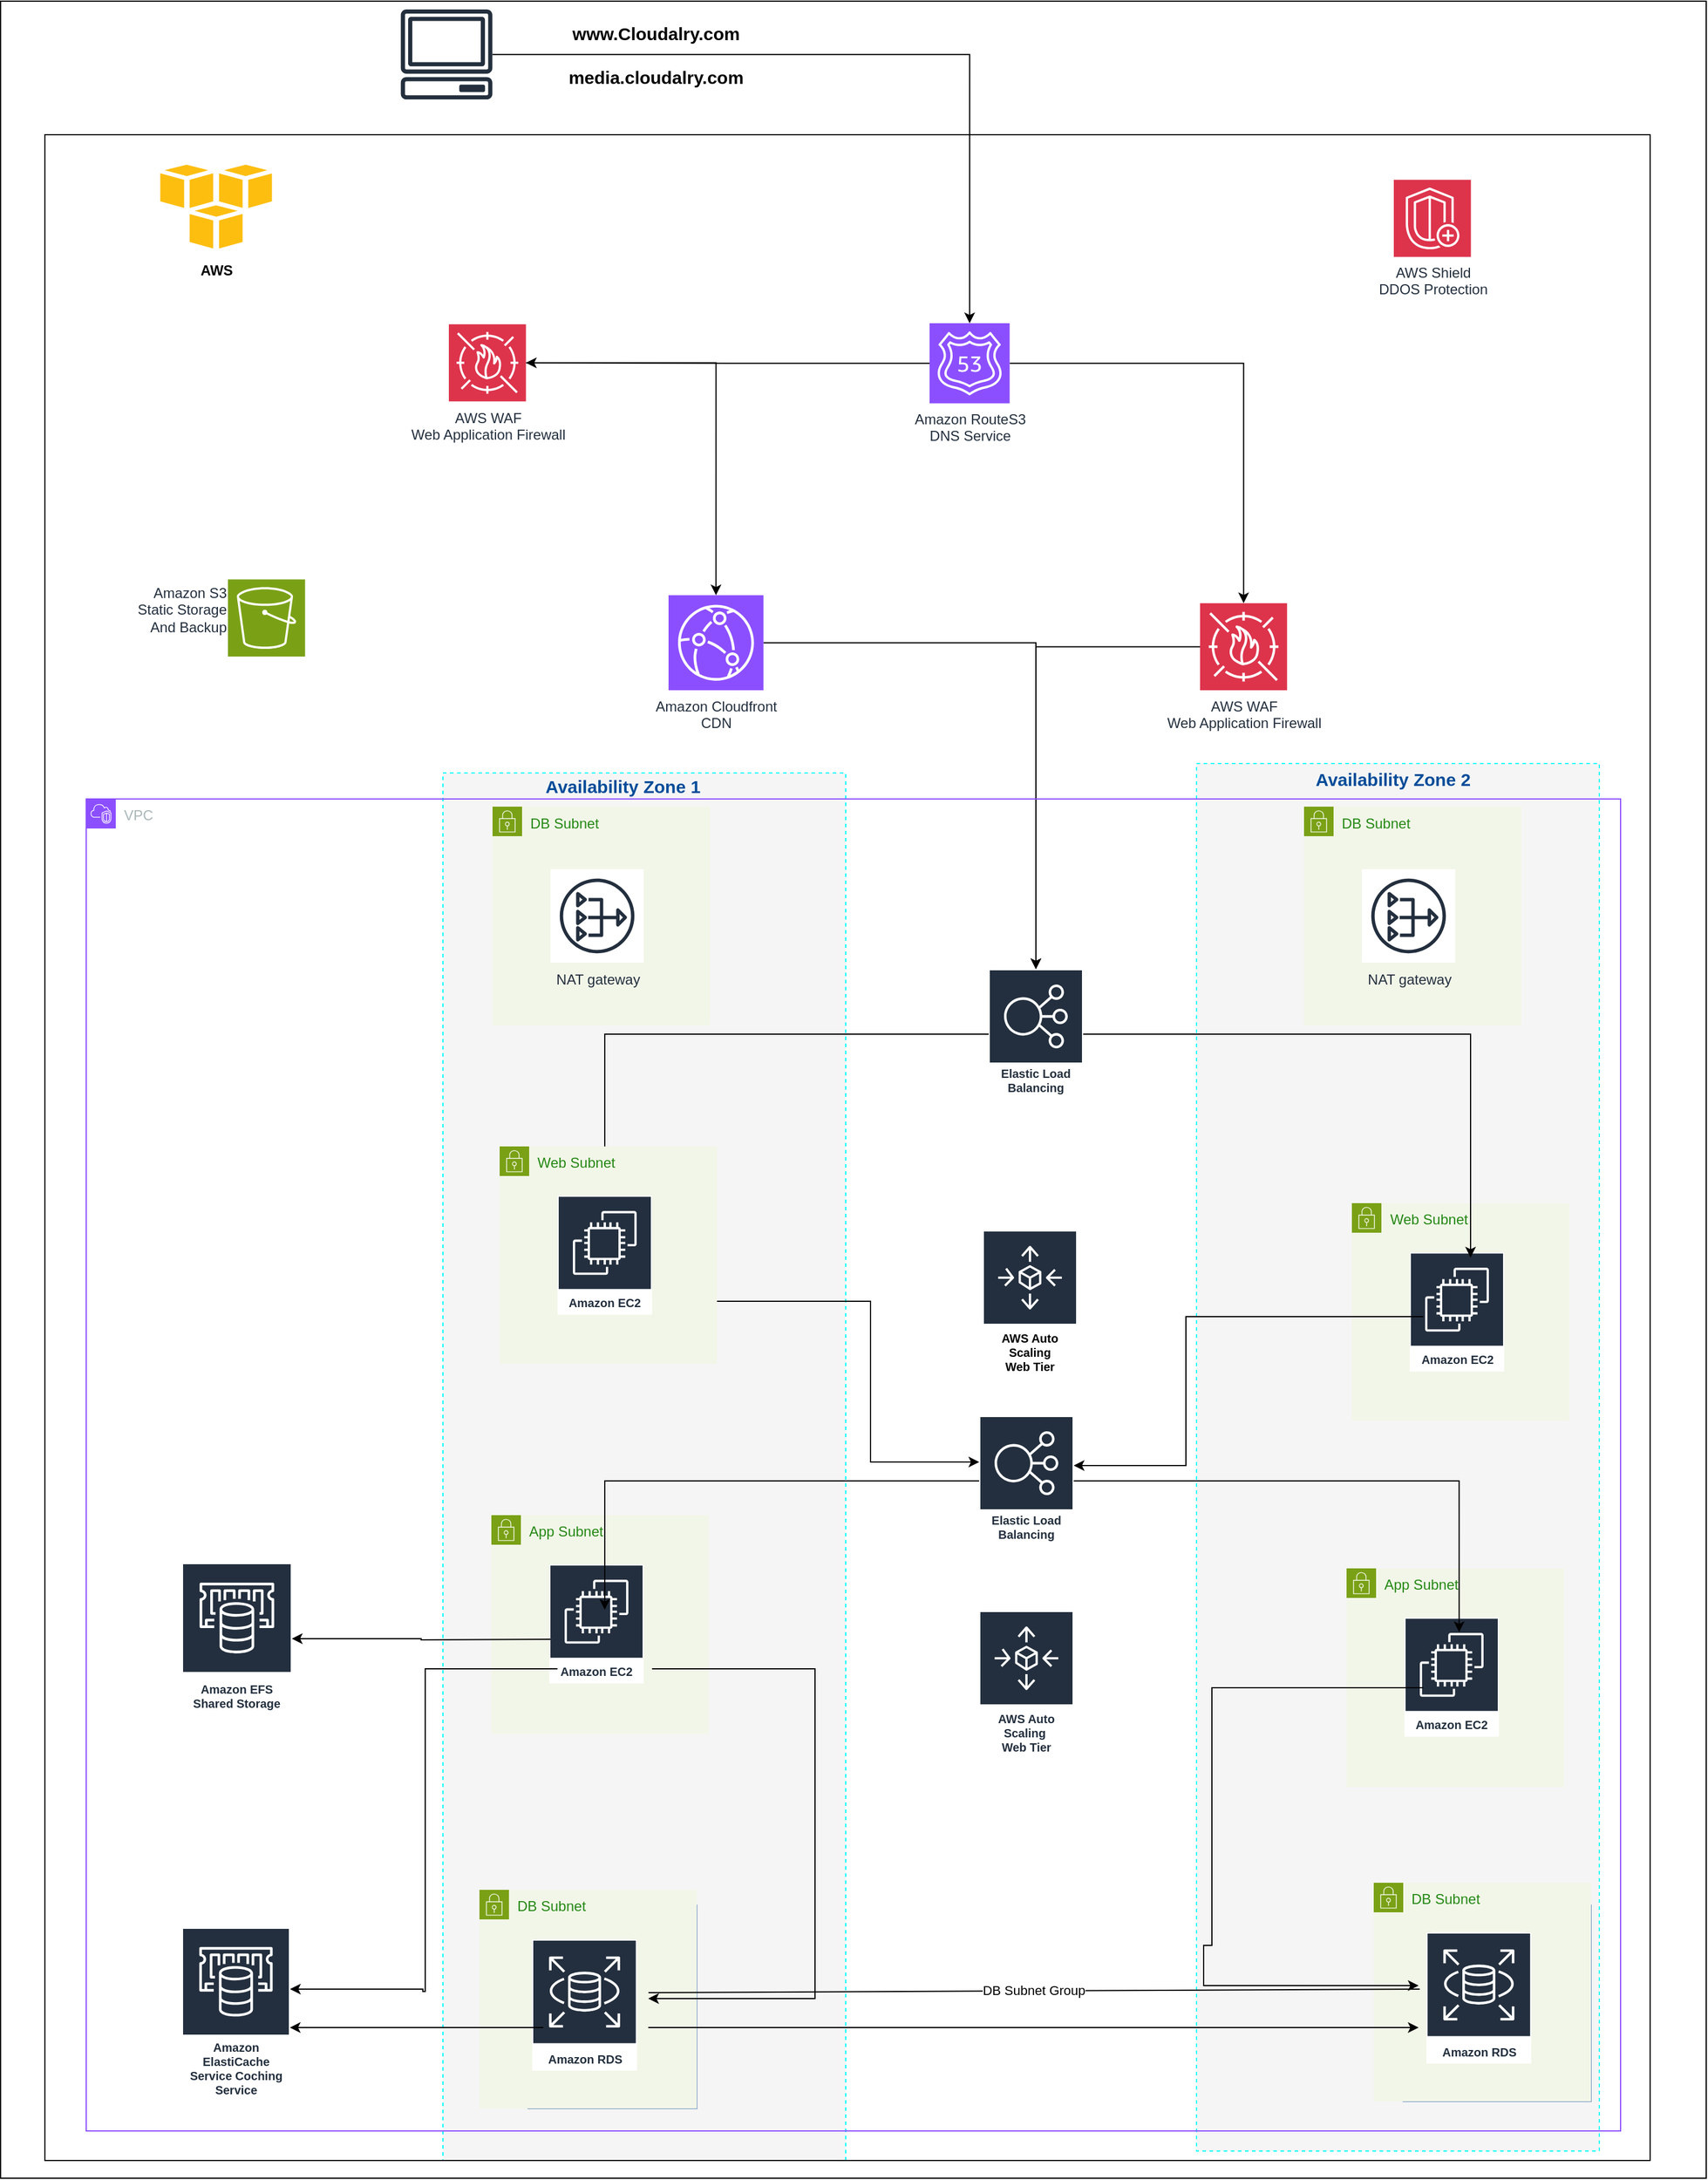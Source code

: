 <mxfile version="24.7.14">
  <diagram name="Trang-1" id="BCW86AvQRxxNYKVffXOL">
    <mxGraphModel dx="4129" dy="3267" grid="0" gridSize="10" guides="0" tooltips="1" connect="1" arrows="1" fold="1" page="1" pageScale="1" pageWidth="827" pageHeight="1169" math="0" shadow="0">
      <root>
        <mxCell id="0" />
        <mxCell id="1" parent="0" />
        <mxCell id="HA4qfqaHJR27PfEg_uMK-111" value="" style="rounded=0;whiteSpace=wrap;html=1;fillColor=#f5f5f5;fontColor=#333333;strokeColor=#00FFFF;dashed=1;" vertex="1" parent="1">
          <mxGeometry x="-83" width="341" height="1174" as="geometry" />
        </mxCell>
        <mxCell id="HA4qfqaHJR27PfEg_uMK-110" value="" style="rounded=0;whiteSpace=wrap;html=1;fillColor=#f5f5f5;fontColor=#333333;strokeColor=#00FFFF;dashed=1;" vertex="1" parent="1">
          <mxGeometry x="555" y="-8" width="341" height="1174" as="geometry" />
        </mxCell>
        <mxCell id="HA4qfqaHJR27PfEg_uMK-103" style="edgeStyle=orthogonalEdgeStyle;rounded=0;orthogonalLoop=1;jettySize=auto;html=1;" edge="1" parent="1" source="HA4qfqaHJR27PfEg_uMK-73" target="HA4qfqaHJR27PfEg_uMK-24">
          <mxGeometry relative="1" as="geometry">
            <mxPoint x="399.983" y="-369" as="targetPoint" />
          </mxGeometry>
        </mxCell>
        <mxCell id="HA4qfqaHJR27PfEg_uMK-104" style="edgeStyle=orthogonalEdgeStyle;rounded=0;orthogonalLoop=1;jettySize=auto;html=1;" edge="1" parent="1" source="HA4qfqaHJR27PfEg_uMK-74" target="HA4qfqaHJR27PfEg_uMK-24">
          <mxGeometry relative="1" as="geometry">
            <mxPoint x="399.983" y="-373" as="targetPoint" />
          </mxGeometry>
        </mxCell>
        <mxCell id="HA4qfqaHJR27PfEg_uMK-205" value="" style="rounded=0;whiteSpace=wrap;html=1;fillColor=none;" vertex="1" parent="1">
          <mxGeometry x="-420" y="-540" width="1359" height="1714" as="geometry" />
        </mxCell>
        <mxCell id="HA4qfqaHJR27PfEg_uMK-210" value="" style="rounded=0;whiteSpace=wrap;html=1;fillColor=none;" vertex="1" parent="1">
          <mxGeometry x="-457.5" y="-653" width="1444" height="1842" as="geometry" />
        </mxCell>
        <mxCell id="HA4qfqaHJR27PfEg_uMK-214" value="" style="group" vertex="1" connectable="0" parent="1">
          <mxGeometry x="-385" y="-21" width="1299" height="1170" as="geometry" />
        </mxCell>
        <mxCell id="HA4qfqaHJR27PfEg_uMK-47" value="" style="group;fillColor=#dae8fc;strokeColor=none;" vertex="1" connectable="0" parent="HA4qfqaHJR27PfEg_uMK-214">
          <mxGeometry x="1113" y="694" width="138" height="185" as="geometry" />
        </mxCell>
        <mxCell id="HA4qfqaHJR27PfEg_uMK-48" value="Amazon EC2" style="sketch=0;outlineConnect=0;fontColor=#232F3E;gradientColor=none;strokeColor=#ffffff;fillColor=#232F3E;dashed=0;verticalLabelPosition=middle;verticalAlign=bottom;align=center;html=1;whiteSpace=wrap;fontSize=10;fontStyle=1;spacing=3;shape=mxgraph.aws4.productIcon;prIcon=mxgraph.aws4.ec2;" vertex="1" parent="HA4qfqaHJR27PfEg_uMK-47">
          <mxGeometry x="19" y="51" width="80" height="100" as="geometry" />
        </mxCell>
        <mxCell id="HA4qfqaHJR27PfEg_uMK-49" value="&lt;b&gt;App Subnet&lt;/b&gt;" style="sketch=0;pointerEvents=1;shadow=0;dashed=0;html=1;strokeColor=none;labelPosition=right;verticalLabelPosition=middle;verticalAlign=middle;outlineConnect=0;align=left;shape=mxgraph.office.security.lock_protected;fillColor=#2072B8;" vertex="1" parent="HA4qfqaHJR27PfEg_uMK-47">
          <mxGeometry width="19" height="26" as="geometry" />
        </mxCell>
        <mxCell id="HA4qfqaHJR27PfEg_uMK-156" value="&lt;div&gt;&lt;div&gt;App Subnet&lt;/div&gt;&lt;/div&gt;&lt;div&gt;&lt;br&gt;&lt;/div&gt;" style="points=[[0,0],[0.25,0],[0.5,0],[0.75,0],[1,0],[1,0.25],[1,0.5],[1,0.75],[1,1],[0.75,1],[0.5,1],[0.25,1],[0,1],[0,0.75],[0,0.5],[0,0.25]];outlineConnect=0;gradientColor=none;html=1;whiteSpace=wrap;fontSize=12;fontStyle=0;container=1;pointerEvents=0;collapsible=0;recursiveResize=0;shape=mxgraph.aws4.group;grIcon=mxgraph.aws4.group_security_group;grStroke=0;strokeColor=#7AA116;fillColor=#F2F6E8;verticalAlign=top;align=left;spacingLeft=30;fontColor=#248814;dashed=0;" vertex="1" parent="HA4qfqaHJR27PfEg_uMK-47">
          <mxGeometry x="-46" width="184" height="185" as="geometry" />
        </mxCell>
        <mxCell id="HA4qfqaHJR27PfEg_uMK-157" value="" style="group;fillColor=none;strokeColor=none;" vertex="1" connectable="0" parent="HA4qfqaHJR27PfEg_uMK-156">
          <mxGeometry y="-22.0" width="99" height="152" as="geometry" />
        </mxCell>
        <mxCell id="HA4qfqaHJR27PfEg_uMK-158" value="Amazon EC2" style="sketch=0;outlineConnect=0;fontColor=#232F3E;gradientColor=none;strokeColor=#ffffff;fillColor=#232F3E;dashed=0;verticalLabelPosition=middle;verticalAlign=bottom;align=center;html=1;whiteSpace=wrap;fontSize=10;fontStyle=1;spacing=3;shape=mxgraph.aws4.productIcon;prIcon=mxgraph.aws4.ec2;" vertex="1" parent="HA4qfqaHJR27PfEg_uMK-157">
          <mxGeometry x="49" y="63.668" width="80" height="100.662" as="geometry" />
        </mxCell>
        <mxCell id="HA4qfqaHJR27PfEg_uMK-53" value="" style="group;fillColor=#dae8fc;strokeColor=none;" vertex="1" connectable="0" parent="HA4qfqaHJR27PfEg_uMK-214">
          <mxGeometry x="380" y="678" width="147" height="156" as="geometry" />
        </mxCell>
        <mxCell id="HA4qfqaHJR27PfEg_uMK-54" value="Amazon EC2" style="sketch=0;outlineConnect=0;fontColor=#232F3E;gradientColor=none;strokeColor=#ffffff;fillColor=#232F3E;dashed=0;verticalLabelPosition=middle;verticalAlign=bottom;align=center;html=1;whiteSpace=wrap;fontSize=10;fontStyle=1;spacing=3;shape=mxgraph.aws4.productIcon;prIcon=mxgraph.aws4.ec2;" vertex="1" parent="HA4qfqaHJR27PfEg_uMK-53">
          <mxGeometry x="19" y="51" width="80" height="100" as="geometry" />
        </mxCell>
        <mxCell id="HA4qfqaHJR27PfEg_uMK-55" value="&lt;b&gt;App Subnet&lt;/b&gt;" style="sketch=0;pointerEvents=1;shadow=0;dashed=0;html=1;strokeColor=none;labelPosition=right;verticalLabelPosition=middle;verticalAlign=middle;outlineConnect=0;align=left;shape=mxgraph.office.security.lock_protected;fillColor=#2072B8;" vertex="1" parent="HA4qfqaHJR27PfEg_uMK-53">
          <mxGeometry width="19" height="26" as="geometry" />
        </mxCell>
        <mxCell id="HA4qfqaHJR27PfEg_uMK-138" value="&lt;div&gt;&lt;div&gt;App Subnet&lt;/div&gt;&lt;/div&gt;&lt;div&gt;&lt;br&gt;&lt;/div&gt;" style="points=[[0,0],[0.25,0],[0.5,0],[0.75,0],[1,0],[1,0.25],[1,0.5],[1,0.75],[1,1],[0.75,1],[0.5,1],[0.25,1],[0,1],[0,0.75],[0,0.5],[0,0.25]];outlineConnect=0;gradientColor=none;html=1;whiteSpace=wrap;fontSize=12;fontStyle=0;container=1;pointerEvents=0;collapsible=0;recursiveResize=0;shape=mxgraph.aws4.group;grIcon=mxgraph.aws4.group_security_group;grStroke=0;strokeColor=#7AA116;fillColor=#F2F6E8;verticalAlign=top;align=left;spacingLeft=30;fontColor=#248814;dashed=0;" vertex="1" parent="HA4qfqaHJR27PfEg_uMK-53">
          <mxGeometry x="-37" y="-29" width="184" height="185" as="geometry" />
        </mxCell>
        <mxCell id="HA4qfqaHJR27PfEg_uMK-139" value="" style="group;fillColor=none;strokeColor=none;" vertex="1" connectable="0" parent="HA4qfqaHJR27PfEg_uMK-138">
          <mxGeometry y="-22.0" width="99" height="152" as="geometry" />
        </mxCell>
        <mxCell id="HA4qfqaHJR27PfEg_uMK-140" value="Amazon EC2" style="sketch=0;outlineConnect=0;fontColor=#232F3E;gradientColor=none;strokeColor=#ffffff;fillColor=#232F3E;dashed=0;verticalLabelPosition=middle;verticalAlign=bottom;align=center;html=1;whiteSpace=wrap;fontSize=10;fontStyle=1;spacing=3;shape=mxgraph.aws4.productIcon;prIcon=mxgraph.aws4.ec2;" vertex="1" parent="HA4qfqaHJR27PfEg_uMK-139">
          <mxGeometry x="49" y="63.668" width="80" height="100.662" as="geometry" />
        </mxCell>
        <mxCell id="HA4qfqaHJR27PfEg_uMK-41" value="" style="group;fillColor=none;strokeColor=none;" vertex="1" connectable="0" parent="HA4qfqaHJR27PfEg_uMK-214">
          <mxGeometry x="1113" y="380" width="142.5" height="189" as="geometry" />
        </mxCell>
        <mxCell id="HA4qfqaHJR27PfEg_uMK-42" value="Amazon EC2" style="sketch=0;outlineConnect=0;fontColor=#232F3E;gradientColor=none;strokeColor=#ffffff;fillColor=#232F3E;dashed=0;verticalLabelPosition=middle;verticalAlign=bottom;align=center;html=1;whiteSpace=wrap;fontSize=10;fontStyle=1;spacing=3;shape=mxgraph.aws4.productIcon;prIcon=mxgraph.aws4.ec2;" vertex="1" parent="HA4qfqaHJR27PfEg_uMK-41">
          <mxGeometry x="19" y="51" width="80" height="100" as="geometry" />
        </mxCell>
        <mxCell id="HA4qfqaHJR27PfEg_uMK-130" value="&lt;div&gt;Web Subnet&lt;div&gt;&lt;br&gt;&lt;/div&gt;&lt;/div&gt;" style="points=[[0,0],[0.25,0],[0.5,0],[0.75,0],[1,0],[1,0.25],[1,0.5],[1,0.75],[1,1],[0.75,1],[0.5,1],[0.25,1],[0,1],[0,0.75],[0,0.5],[0,0.25]];outlineConnect=0;gradientColor=none;html=1;whiteSpace=wrap;fontSize=12;fontStyle=0;container=1;pointerEvents=0;collapsible=0;recursiveResize=0;shape=mxgraph.aws4.group;grIcon=mxgraph.aws4.group_security_group;grStroke=0;strokeColor=#7AA116;fillColor=#F2F6E8;verticalAlign=top;align=left;spacingLeft=30;fontColor=#248814;dashed=0;" vertex="1" parent="HA4qfqaHJR27PfEg_uMK-41">
          <mxGeometry x="-41.5" y="5" width="184" height="184" as="geometry" />
        </mxCell>
        <mxCell id="HA4qfqaHJR27PfEg_uMK-131" value="" style="group;fillColor=none;strokeColor=none;" vertex="1" connectable="0" parent="HA4qfqaHJR27PfEg_uMK-130">
          <mxGeometry y="-22.0" width="99" height="152" as="geometry" />
        </mxCell>
        <mxCell id="HA4qfqaHJR27PfEg_uMK-132" value="Amazon EC2" style="sketch=0;outlineConnect=0;fontColor=#232F3E;gradientColor=none;strokeColor=#ffffff;fillColor=#232F3E;dashed=0;verticalLabelPosition=middle;verticalAlign=bottom;align=center;html=1;whiteSpace=wrap;fontSize=10;fontStyle=1;spacing=3;shape=mxgraph.aws4.productIcon;prIcon=mxgraph.aws4.ec2;" vertex="1" parent="HA4qfqaHJR27PfEg_uMK-131">
          <mxGeometry x="49" y="63.668" width="80" height="100.662" as="geometry" />
        </mxCell>
        <mxCell id="HA4qfqaHJR27PfEg_uMK-99" style="edgeStyle=orthogonalEdgeStyle;rounded=0;orthogonalLoop=1;jettySize=auto;html=1;" edge="1" parent="HA4qfqaHJR27PfEg_uMK-214" source="HA4qfqaHJR27PfEg_uMK-24" target="HA4qfqaHJR27PfEg_uMK-51">
          <mxGeometry relative="1" as="geometry">
            <mxPoint x="417.227" y="242" as="targetPoint" />
          </mxGeometry>
        </mxCell>
        <mxCell id="HA4qfqaHJR27PfEg_uMK-100" style="edgeStyle=orthogonalEdgeStyle;rounded=0;orthogonalLoop=1;jettySize=auto;html=1;" edge="1" parent="HA4qfqaHJR27PfEg_uMK-214" source="HA4qfqaHJR27PfEg_uMK-24" target="HA4qfqaHJR27PfEg_uMK-42">
          <mxGeometry relative="1" as="geometry">
            <mxPoint x="1095.222" y="242" as="targetPoint" />
          </mxGeometry>
        </mxCell>
        <mxCell id="HA4qfqaHJR27PfEg_uMK-24" value="Elastic Load Balancing" style="sketch=0;outlineConnect=0;fontColor=#232F3E;gradientColor=none;strokeColor=#ffffff;fillColor=#232F3E;dashed=0;verticalLabelPosition=middle;verticalAlign=bottom;align=center;html=1;whiteSpace=wrap;fontSize=10;fontStyle=1;spacing=3;shape=mxgraph.aws4.productIcon;prIcon=mxgraph.aws4.elastic_load_balancing;" vertex="1" parent="HA4qfqaHJR27PfEg_uMK-214">
          <mxGeometry x="764" y="187" width="80" height="110" as="geometry" />
        </mxCell>
        <mxCell id="HA4qfqaHJR27PfEg_uMK-101" style="edgeStyle=orthogonalEdgeStyle;rounded=0;orthogonalLoop=1;jettySize=auto;html=1;" edge="1" parent="HA4qfqaHJR27PfEg_uMK-214" source="HA4qfqaHJR27PfEg_uMK-25" target="HA4qfqaHJR27PfEg_uMK-54">
          <mxGeometry relative="1" as="geometry">
            <mxPoint x="430.298" y="620" as="targetPoint" />
          </mxGeometry>
        </mxCell>
        <mxCell id="HA4qfqaHJR27PfEg_uMK-102" style="edgeStyle=orthogonalEdgeStyle;rounded=0;orthogonalLoop=1;jettySize=auto;html=1;entryX=0.379;entryY=0.03;entryDx=0;entryDy=0;entryPerimeter=0;" edge="1" parent="HA4qfqaHJR27PfEg_uMK-214" source="HA4qfqaHJR27PfEg_uMK-25" target="HA4qfqaHJR27PfEg_uMK-48">
          <mxGeometry relative="1" as="geometry">
            <mxPoint x="1162.325" y="620" as="targetPoint" />
          </mxGeometry>
        </mxCell>
        <mxCell id="HA4qfqaHJR27PfEg_uMK-25" value="Elastic Load Balancing" style="sketch=0;outlineConnect=0;fontColor=#232F3E;gradientColor=none;strokeColor=#ffffff;fillColor=#232F3E;dashed=0;verticalLabelPosition=middle;verticalAlign=bottom;align=center;html=1;whiteSpace=wrap;fontSize=10;fontStyle=1;spacing=3;shape=mxgraph.aws4.productIcon;prIcon=mxgraph.aws4.elastic_load_balancing;" vertex="1" parent="HA4qfqaHJR27PfEg_uMK-214">
          <mxGeometry x="756" y="565" width="80" height="110" as="geometry" />
        </mxCell>
        <mxCell id="HA4qfqaHJR27PfEg_uMK-27" value="AWS Auto Scaling&lt;div&gt;Web Tier&lt;/div&gt;" style="sketch=0;outlineConnect=0;fontColor=default;gradientColor=none;strokeColor=#ffffff;fillColor=#232F3E;dashed=0;verticalLabelPosition=middle;verticalAlign=bottom;align=center;html=1;whiteSpace=wrap;fontSize=10;fontStyle=1;spacing=3;shape=mxgraph.aws4.productIcon;prIcon=mxgraph.aws4.autoscaling;labelBackgroundColor=none;" vertex="1" parent="HA4qfqaHJR27PfEg_uMK-214">
          <mxGeometry x="759" y="408" width="80" height="125" as="geometry" />
        </mxCell>
        <mxCell id="HA4qfqaHJR27PfEg_uMK-28" value="AWS Auto Scaling&amp;nbsp;&lt;br&gt;Web Tier" style="sketch=0;outlineConnect=0;fontColor=#232F3E;gradientColor=none;strokeColor=#ffffff;fillColor=#232F3E;dashed=0;verticalLabelPosition=middle;verticalAlign=bottom;align=center;html=1;whiteSpace=wrap;fontSize=10;fontStyle=1;spacing=3;shape=mxgraph.aws4.productIcon;prIcon=mxgraph.aws4.autoscaling;" vertex="1" parent="HA4qfqaHJR27PfEg_uMK-214">
          <mxGeometry x="756" y="730" width="80" height="125" as="geometry" />
        </mxCell>
        <mxCell id="HA4qfqaHJR27PfEg_uMK-57" value="" style="group;fillColor=#dae8fc;strokeColor=none;" vertex="1" connectable="0" parent="HA4qfqaHJR27PfEg_uMK-214">
          <mxGeometry x="385" y="88" width="96" height="118" as="geometry" />
        </mxCell>
        <mxCell id="HA4qfqaHJR27PfEg_uMK-35" value="NAT gateway" style="sketch=0;outlineConnect=0;fontColor=#232F3E;gradientColor=none;strokeColor=#232F3E;fillColor=#ffffff;dashed=0;verticalLabelPosition=bottom;verticalAlign=top;align=center;html=1;fontSize=12;fontStyle=0;aspect=fixed;shape=mxgraph.aws4.resourceIcon;resIcon=mxgraph.aws4.nat_gateway;" vertex="1" parent="HA4qfqaHJR27PfEg_uMK-57">
          <mxGeometry x="17" y="39" width="79" height="79" as="geometry" />
        </mxCell>
        <mxCell id="HA4qfqaHJR27PfEg_uMK-56" value="&lt;b&gt;Public Subnet&lt;/b&gt;" style="sketch=0;pointerEvents=1;shadow=0;dashed=0;html=1;strokeColor=none;labelPosition=right;verticalLabelPosition=middle;verticalAlign=middle;outlineConnect=0;align=left;shape=mxgraph.office.security.lock_protected;fillColor=#2072B8;" vertex="1" parent="HA4qfqaHJR27PfEg_uMK-57">
          <mxGeometry width="20.46" height="28" as="geometry" />
        </mxCell>
        <mxCell id="HA4qfqaHJR27PfEg_uMK-58" value="" style="group;fillColor=#dae8fc;strokeColor=none;" vertex="1" connectable="0" parent="HA4qfqaHJR27PfEg_uMK-214">
          <mxGeometry x="1107" y="83" width="96" height="118" as="geometry" />
        </mxCell>
        <mxCell id="HA4qfqaHJR27PfEg_uMK-59" value="NAT gateway" style="sketch=0;outlineConnect=0;fontColor=#232F3E;gradientColor=none;strokeColor=#232F3E;fillColor=#ffffff;dashed=0;verticalLabelPosition=bottom;verticalAlign=top;align=center;html=1;fontSize=12;fontStyle=0;aspect=fixed;shape=mxgraph.aws4.resourceIcon;resIcon=mxgraph.aws4.nat_gateway;" vertex="1" parent="HA4qfqaHJR27PfEg_uMK-58">
          <mxGeometry x="17" y="39" width="79" height="79" as="geometry" />
        </mxCell>
        <mxCell id="HA4qfqaHJR27PfEg_uMK-60" value="&lt;b&gt;Public Subnet&lt;/b&gt;" style="sketch=0;pointerEvents=1;shadow=0;dashed=0;html=1;strokeColor=none;labelPosition=right;verticalLabelPosition=middle;verticalAlign=middle;outlineConnect=0;align=left;shape=mxgraph.office.security.lock_protected;fillColor=#2072B8;" vertex="1" parent="HA4qfqaHJR27PfEg_uMK-58">
          <mxGeometry width="20.46" height="28" as="geometry" />
        </mxCell>
        <mxCell id="HA4qfqaHJR27PfEg_uMK-65" value="" style="group;fillColor=#dae8fc;strokeColor=#6c8ebf;" vertex="1" connectable="0" parent="HA4qfqaHJR27PfEg_uMK-214">
          <mxGeometry x="374" y="979" width="142.9" height="172" as="geometry" />
        </mxCell>
        <mxCell id="HA4qfqaHJR27PfEg_uMK-64" value="" style="group;fillColor=#dae8fc;strokeColor=#6c8ebf;" vertex="1" connectable="0" parent="HA4qfqaHJR27PfEg_uMK-65">
          <mxGeometry x="12" width="89.8" height="159" as="geometry" />
        </mxCell>
        <mxCell id="HA4qfqaHJR27PfEg_uMK-61" value="Amazon RDS" style="sketch=0;outlineConnect=0;fontColor=#232F3E;gradientColor=none;strokeColor=#ffffff;fillColor=#232F3E;dashed=0;verticalLabelPosition=middle;verticalAlign=bottom;align=center;html=1;whiteSpace=wrap;fontSize=10;fontStyle=1;spacing=3;shape=mxgraph.aws4.productIcon;prIcon=mxgraph.aws4.rds;" vertex="1" parent="HA4qfqaHJR27PfEg_uMK-64">
          <mxGeometry x="1" y="48" width="88.8" height="111" as="geometry" />
        </mxCell>
        <mxCell id="HA4qfqaHJR27PfEg_uMK-63" value="&lt;b&gt;DB Subnet&lt;/b&gt;" style="sketch=0;pointerEvents=1;shadow=0;dashed=0;html=1;strokeColor=none;labelPosition=right;verticalLabelPosition=middle;verticalAlign=middle;outlineConnect=0;align=left;shape=mxgraph.office.security.lock_protected;fillColor=#2072B8;" vertex="1" parent="HA4qfqaHJR27PfEg_uMK-65">
          <mxGeometry width="21.19" height="29" as="geometry" />
        </mxCell>
        <mxCell id="HA4qfqaHJR27PfEg_uMK-162" value="&lt;div&gt;&lt;div&gt;DB Subnet&lt;/div&gt;&lt;/div&gt;&lt;div&gt;&lt;br&gt;&lt;/div&gt;" style="points=[[0,0],[0.25,0],[0.5,0],[0.75,0],[1,0],[1,0.25],[1,0.5],[1,0.75],[1,1],[0.75,1],[0.5,1],[0.25,1],[0,1],[0,0.75],[0,0.5],[0,0.25]];outlineConnect=0;gradientColor=none;html=1;whiteSpace=wrap;fontSize=12;fontStyle=0;container=1;pointerEvents=0;collapsible=0;recursiveResize=0;shape=mxgraph.aws4.group;grIcon=mxgraph.aws4.group_security_group;grStroke=0;strokeColor=#7AA116;fillColor=#F2F6E8;verticalAlign=top;align=left;spacingLeft=30;fontColor=#248814;dashed=0;" vertex="1" parent="HA4qfqaHJR27PfEg_uMK-65">
          <mxGeometry x="-41.1" y="-13" width="184" height="185" as="geometry" />
        </mxCell>
        <mxCell id="HA4qfqaHJR27PfEg_uMK-163" value="" style="group;fillColor=none;strokeColor=none;" vertex="1" connectable="0" parent="HA4qfqaHJR27PfEg_uMK-162">
          <mxGeometry y="-22.0" width="133.4" height="175" as="geometry" />
        </mxCell>
        <mxCell id="HA4qfqaHJR27PfEg_uMK-164" value="Amazon EC2" style="sketch=0;outlineConnect=0;fontColor=#232F3E;gradientColor=none;strokeColor=#ffffff;fillColor=#232F3E;dashed=0;verticalLabelPosition=middle;verticalAlign=bottom;align=center;html=1;whiteSpace=wrap;fontSize=10;fontStyle=1;spacing=3;shape=mxgraph.aws4.productIcon;prIcon=mxgraph.aws4.ec2;" vertex="1" parent="HA4qfqaHJR27PfEg_uMK-163">
          <mxGeometry x="49" y="63.668" width="80" height="100.662" as="geometry" />
        </mxCell>
        <mxCell id="HA4qfqaHJR27PfEg_uMK-165" value="Amazon RDS" style="sketch=0;outlineConnect=0;fontColor=#232F3E;gradientColor=none;strokeColor=#ffffff;fillColor=#232F3E;dashed=0;verticalLabelPosition=middle;verticalAlign=bottom;align=center;html=1;whiteSpace=wrap;fontSize=10;fontStyle=1;spacing=3;shape=mxgraph.aws4.productIcon;prIcon=mxgraph.aws4.rds;" vertex="1" parent="HA4qfqaHJR27PfEg_uMK-163">
          <mxGeometry x="44.6" y="64" width="88.8" height="111" as="geometry" />
        </mxCell>
        <mxCell id="HA4qfqaHJR27PfEg_uMK-66" value="" style="group;fillColor=#dae8fc;strokeColor=#6c8ebf;" vertex="1" connectable="0" parent="HA4qfqaHJR27PfEg_uMK-214">
          <mxGeometry x="1115" y="979" width="159" height="166" as="geometry" />
        </mxCell>
        <mxCell id="HA4qfqaHJR27PfEg_uMK-67" value="" style="group;fillColor=#dae8fc;strokeColor=#6c8ebf;" vertex="1" connectable="0" parent="HA4qfqaHJR27PfEg_uMK-66">
          <mxGeometry x="12" width="147" height="166" as="geometry" />
        </mxCell>
        <mxCell id="HA4qfqaHJR27PfEg_uMK-68" value="Amazon RDS" style="sketch=0;outlineConnect=0;fontColor=#232F3E;gradientColor=none;strokeColor=#ffffff;fillColor=#232F3E;dashed=0;verticalLabelPosition=middle;verticalAlign=bottom;align=center;html=1;whiteSpace=wrap;fontSize=10;fontStyle=1;spacing=3;shape=mxgraph.aws4.productIcon;prIcon=mxgraph.aws4.rds;" vertex="1" parent="HA4qfqaHJR27PfEg_uMK-67">
          <mxGeometry x="1" y="48" width="88.8" height="111" as="geometry" />
        </mxCell>
        <mxCell id="HA4qfqaHJR27PfEg_uMK-186" value="&lt;div&gt;&lt;div&gt;DB Subnet&lt;/div&gt;&lt;/div&gt;&lt;div&gt;&lt;br&gt;&lt;/div&gt;" style="points=[[0,0],[0.25,0],[0.5,0],[0.75,0],[1,0],[1,0.25],[1,0.5],[1,0.75],[1,1],[0.75,1],[0.5,1],[0.25,1],[0,1],[0,0.75],[0,0.5],[0,0.25]];outlineConnect=0;gradientColor=none;html=1;whiteSpace=wrap;fontSize=12;fontStyle=0;container=1;pointerEvents=0;collapsible=0;recursiveResize=0;shape=mxgraph.aws4.group;grIcon=mxgraph.aws4.group_security_group;grStroke=0;strokeColor=#7AA116;fillColor=#F2F6E8;verticalAlign=top;align=left;spacingLeft=30;fontColor=#248814;dashed=0;" vertex="1" parent="HA4qfqaHJR27PfEg_uMK-67">
          <mxGeometry x="-37" y="-19" width="184" height="185" as="geometry" />
        </mxCell>
        <mxCell id="HA4qfqaHJR27PfEg_uMK-187" value="" style="group;fillColor=none;strokeColor=none;" vertex="1" connectable="0" parent="HA4qfqaHJR27PfEg_uMK-186">
          <mxGeometry y="-22.0" width="133.4" height="175" as="geometry" />
        </mxCell>
        <mxCell id="HA4qfqaHJR27PfEg_uMK-188" value="Amazon EC2" style="sketch=0;outlineConnect=0;fontColor=#232F3E;gradientColor=none;strokeColor=#ffffff;fillColor=#232F3E;dashed=0;verticalLabelPosition=middle;verticalAlign=bottom;align=center;html=1;whiteSpace=wrap;fontSize=10;fontStyle=1;spacing=3;shape=mxgraph.aws4.productIcon;prIcon=mxgraph.aws4.ec2;" vertex="1" parent="HA4qfqaHJR27PfEg_uMK-187">
          <mxGeometry x="49" y="63.668" width="80" height="100.662" as="geometry" />
        </mxCell>
        <mxCell id="HA4qfqaHJR27PfEg_uMK-189" value="Amazon RDS" style="sketch=0;outlineConnect=0;fontColor=#232F3E;gradientColor=none;strokeColor=#ffffff;fillColor=#232F3E;dashed=0;verticalLabelPosition=middle;verticalAlign=bottom;align=center;html=1;whiteSpace=wrap;fontSize=10;fontStyle=1;spacing=3;shape=mxgraph.aws4.productIcon;prIcon=mxgraph.aws4.rds;" vertex="1" parent="HA4qfqaHJR27PfEg_uMK-187">
          <mxGeometry x="44.6" y="64" width="88.8" height="111" as="geometry" />
        </mxCell>
        <mxCell id="HA4qfqaHJR27PfEg_uMK-71" value="Amazon EFS Shared Storage" style="sketch=0;outlineConnect=0;fontColor=#232F3E;gradientColor=none;strokeColor=#ffffff;fillColor=#232F3E;dashed=0;verticalLabelPosition=middle;verticalAlign=bottom;align=center;html=1;whiteSpace=wrap;fontSize=10;fontStyle=1;spacing=3;shape=mxgraph.aws4.productIcon;prIcon=mxgraph.aws4.elasticache;" vertex="1" parent="HA4qfqaHJR27PfEg_uMK-214">
          <mxGeometry x="81" y="689.5" width="93.1" height="128" as="geometry" />
        </mxCell>
        <mxCell id="HA4qfqaHJR27PfEg_uMK-72" value="Amazon ElastiCache Service Coching Service" style="sketch=0;outlineConnect=0;fontColor=#232F3E;gradientColor=none;strokeColor=#ffffff;fillColor=#232F3E;dashed=0;verticalLabelPosition=middle;verticalAlign=bottom;align=center;html=1;whiteSpace=wrap;fontSize=10;fontStyle=1;spacing=3;shape=mxgraph.aws4.productIcon;prIcon=mxgraph.aws4.elasticache;" vertex="1" parent="HA4qfqaHJR27PfEg_uMK-214">
          <mxGeometry x="81" y="998" width="91.54" height="147" as="geometry" />
        </mxCell>
        <mxCell id="HA4qfqaHJR27PfEg_uMK-83" style="edgeStyle=orthogonalEdgeStyle;rounded=0;orthogonalLoop=1;jettySize=auto;html=1;" edge="1" parent="HA4qfqaHJR27PfEg_uMK-214" source="HA4qfqaHJR27PfEg_uMK-61" target="HA4qfqaHJR27PfEg_uMK-68">
          <mxGeometry relative="1" as="geometry" />
        </mxCell>
        <mxCell id="HA4qfqaHJR27PfEg_uMK-84" style="edgeStyle=orthogonalEdgeStyle;rounded=0;orthogonalLoop=1;jettySize=auto;html=1;entryX=0.998;entryY=0.575;entryDx=0;entryDy=0;entryPerimeter=0;" edge="1" parent="HA4qfqaHJR27PfEg_uMK-214" source="HA4qfqaHJR27PfEg_uMK-61" target="HA4qfqaHJR27PfEg_uMK-72">
          <mxGeometry relative="1" as="geometry" />
        </mxCell>
        <mxCell id="HA4qfqaHJR27PfEg_uMK-85" style="edgeStyle=orthogonalEdgeStyle;rounded=0;orthogonalLoop=1;jettySize=auto;html=1;" edge="1" parent="HA4qfqaHJR27PfEg_uMK-214" source="HA4qfqaHJR27PfEg_uMK-54" target="HA4qfqaHJR27PfEg_uMK-61">
          <mxGeometry relative="1" as="geometry">
            <mxPoint x="477" y="1058" as="targetPoint" />
            <Array as="points">
              <mxPoint x="617" y="779" />
              <mxPoint x="617" y="1058" />
            </Array>
          </mxGeometry>
        </mxCell>
        <mxCell id="HA4qfqaHJR27PfEg_uMK-87" style="edgeStyle=orthogonalEdgeStyle;rounded=0;orthogonalLoop=1;jettySize=auto;html=1;" edge="1" parent="HA4qfqaHJR27PfEg_uMK-214" source="HA4qfqaHJR27PfEg_uMK-48" target="HA4qfqaHJR27PfEg_uMK-68">
          <mxGeometry relative="1" as="geometry">
            <mxPoint x="959" y="1047" as="targetPoint" />
            <Array as="points">
              <mxPoint x="953" y="795" />
              <mxPoint x="953" y="1013" />
              <mxPoint x="946" y="1013" />
              <mxPoint x="946" y="1047" />
            </Array>
          </mxGeometry>
        </mxCell>
        <mxCell id="HA4qfqaHJR27PfEg_uMK-93" value="DB Subnet Group" style="endArrow=none;html=1;rounded=0;entryX=0.011;entryY=0.207;entryDx=0;entryDy=0;entryPerimeter=0;exitX=1.002;exitY=0.234;exitDx=0;exitDy=0;exitPerimeter=0;" edge="1" parent="HA4qfqaHJR27PfEg_uMK-214" source="HA4qfqaHJR27PfEg_uMK-61" target="HA4qfqaHJR27PfEg_uMK-68">
          <mxGeometry width="50" height="50" relative="1" as="geometry">
            <mxPoint x="481" y="1029" as="sourcePoint" />
            <mxPoint x="801" y="691" as="targetPoint" />
          </mxGeometry>
        </mxCell>
        <mxCell id="HA4qfqaHJR27PfEg_uMK-94" style="edgeStyle=orthogonalEdgeStyle;rounded=0;orthogonalLoop=1;jettySize=auto;html=1;" edge="1" parent="HA4qfqaHJR27PfEg_uMK-214" target="HA4qfqaHJR27PfEg_uMK-71">
          <mxGeometry relative="1" as="geometry">
            <mxPoint x="393" y="754" as="sourcePoint" />
          </mxGeometry>
        </mxCell>
        <mxCell id="HA4qfqaHJR27PfEg_uMK-95" style="edgeStyle=orthogonalEdgeStyle;rounded=0;orthogonalLoop=1;jettySize=auto;html=1;" edge="1" parent="HA4qfqaHJR27PfEg_uMK-214" source="HA4qfqaHJR27PfEg_uMK-54" target="HA4qfqaHJR27PfEg_uMK-72">
          <mxGeometry relative="1" as="geometry">
            <mxPoint x="287" y="1050" as="targetPoint" />
            <Array as="points">
              <mxPoint x="287" y="779" />
              <mxPoint x="287" y="1052" />
              <mxPoint x="285" y="1052" />
              <mxPoint x="285" y="1050" />
            </Array>
          </mxGeometry>
        </mxCell>
        <mxCell id="HA4qfqaHJR27PfEg_uMK-96" style="edgeStyle=orthogonalEdgeStyle;rounded=0;orthogonalLoop=1;jettySize=auto;html=1;" edge="1" parent="HA4qfqaHJR27PfEg_uMK-214" source="HA4qfqaHJR27PfEg_uMK-51" target="HA4qfqaHJR27PfEg_uMK-25">
          <mxGeometry relative="1" as="geometry">
            <mxPoint x="664" y="606" as="targetPoint" />
            <Array as="points">
              <mxPoint x="664" y="468" />
              <mxPoint x="664" y="604" />
            </Array>
          </mxGeometry>
        </mxCell>
        <mxCell id="HA4qfqaHJR27PfEg_uMK-97" style="edgeStyle=orthogonalEdgeStyle;rounded=0;orthogonalLoop=1;jettySize=auto;html=1;" edge="1" parent="HA4qfqaHJR27PfEg_uMK-214" source="HA4qfqaHJR27PfEg_uMK-42" target="HA4qfqaHJR27PfEg_uMK-25">
          <mxGeometry relative="1" as="geometry">
            <mxPoint x="933" y="618" as="targetPoint" />
            <Array as="points">
              <mxPoint x="931" y="481" />
              <mxPoint x="931" y="607" />
            </Array>
          </mxGeometry>
        </mxCell>
        <mxCell id="HA4qfqaHJR27PfEg_uMK-112" value="&lt;b&gt;&lt;font style=&quot;font-size: 15px;&quot; color=&quot;#004c99&quot;&gt;Availability Zone 1&lt;/font&gt;&lt;/b&gt;" style="text;html=1;align=center;verticalAlign=middle;resizable=0;points=[];autosize=1;strokeColor=none;fillColor=none;" vertex="1" parent="HA4qfqaHJR27PfEg_uMK-214">
          <mxGeometry x="379" y="17" width="149" height="30" as="geometry" />
        </mxCell>
        <mxCell id="HA4qfqaHJR27PfEg_uMK-113" value="&lt;b&gt;&lt;font style=&quot;font-size: 15px;&quot; color=&quot;#004c99&quot;&gt;Availability Zone 2&lt;/font&gt;&lt;/b&gt;" style="text;html=1;align=center;verticalAlign=middle;resizable=0;points=[];autosize=1;strokeColor=none;fillColor=none;" vertex="1" parent="HA4qfqaHJR27PfEg_uMK-214">
          <mxGeometry x="1031" y="11" width="149" height="30" as="geometry" />
        </mxCell>
        <mxCell id="HA4qfqaHJR27PfEg_uMK-117" value="VPC" style="points=[[0,0],[0.25,0],[0.5,0],[0.75,0],[1,0],[1,0.25],[1,0.5],[1,0.75],[1,1],[0.75,1],[0.5,1],[0.25,1],[0,1],[0,0.75],[0,0.5],[0,0.25]];outlineConnect=0;gradientColor=none;html=1;whiteSpace=wrap;fontSize=12;fontStyle=0;container=1;pointerEvents=0;collapsible=0;recursiveResize=0;shape=mxgraph.aws4.group;grIcon=mxgraph.aws4.group_vpc2;strokeColor=#8C4FFF;fillColor=none;verticalAlign=top;align=left;spacingLeft=30;fontColor=#AAB7B8;dashed=0;" vertex="1" parent="HA4qfqaHJR27PfEg_uMK-214">
          <mxGeometry y="43" width="1299" height="1127" as="geometry" />
        </mxCell>
        <mxCell id="HA4qfqaHJR27PfEg_uMK-120" value="&lt;div&gt;Web Subnet&lt;div&gt;&lt;br&gt;&lt;/div&gt;&lt;/div&gt;" style="points=[[0,0],[0.25,0],[0.5,0],[0.75,0],[1,0],[1,0.25],[1,0.5],[1,0.75],[1,1],[0.75,1],[0.5,1],[0.25,1],[0,1],[0,0.75],[0,0.5],[0,0.25]];outlineConnect=0;gradientColor=none;html=1;whiteSpace=wrap;fontSize=12;fontStyle=0;container=1;pointerEvents=0;collapsible=0;recursiveResize=0;shape=mxgraph.aws4.group;grIcon=mxgraph.aws4.group_security_group;grStroke=0;strokeColor=#7AA116;fillColor=#F2F6E8;verticalAlign=top;align=left;spacingLeft=30;fontColor=#248814;dashed=0;" vertex="1" parent="HA4qfqaHJR27PfEg_uMK-117">
          <mxGeometry x="350" y="294" width="184" height="184" as="geometry" />
        </mxCell>
        <mxCell id="HA4qfqaHJR27PfEg_uMK-50" value="" style="group;fillColor=none;strokeColor=none;" vertex="1" connectable="0" parent="HA4qfqaHJR27PfEg_uMK-120">
          <mxGeometry y="-22.0" width="99" height="152" as="geometry" />
        </mxCell>
        <mxCell id="HA4qfqaHJR27PfEg_uMK-51" value="Amazon EC2" style="sketch=0;outlineConnect=0;fontColor=#232F3E;gradientColor=none;strokeColor=#ffffff;fillColor=#232F3E;dashed=0;verticalLabelPosition=middle;verticalAlign=bottom;align=center;html=1;whiteSpace=wrap;fontSize=10;fontStyle=1;spacing=3;shape=mxgraph.aws4.productIcon;prIcon=mxgraph.aws4.ec2;" vertex="1" parent="HA4qfqaHJR27PfEg_uMK-50">
          <mxGeometry x="49" y="63.668" width="80" height="100.662" as="geometry" />
        </mxCell>
        <mxCell id="HA4qfqaHJR27PfEg_uMK-194" value="" style="group;fillColor=#dae8fc;strokeColor=none;" vertex="1" connectable="0" parent="HA4qfqaHJR27PfEg_uMK-214">
          <mxGeometry x="385" y="88" width="96" height="118" as="geometry" />
        </mxCell>
        <mxCell id="HA4qfqaHJR27PfEg_uMK-195" value="NAT gateway" style="sketch=0;outlineConnect=0;fontColor=#232F3E;gradientColor=none;strokeColor=#232F3E;fillColor=#ffffff;dashed=0;verticalLabelPosition=bottom;verticalAlign=top;align=center;html=1;fontSize=12;fontStyle=0;aspect=fixed;shape=mxgraph.aws4.resourceIcon;resIcon=mxgraph.aws4.nat_gateway;" vertex="1" parent="HA4qfqaHJR27PfEg_uMK-194">
          <mxGeometry x="17" y="39" width="79" height="79" as="geometry" />
        </mxCell>
        <mxCell id="HA4qfqaHJR27PfEg_uMK-196" value="&lt;b&gt;Public Subnet&lt;/b&gt;" style="sketch=0;pointerEvents=1;shadow=0;dashed=0;html=1;strokeColor=none;labelPosition=right;verticalLabelPosition=middle;verticalAlign=middle;outlineConnect=0;align=left;shape=mxgraph.office.security.lock_protected;fillColor=#2072B8;" vertex="1" parent="HA4qfqaHJR27PfEg_uMK-194">
          <mxGeometry width="20.46" height="28" as="geometry" />
        </mxCell>
        <mxCell id="HA4qfqaHJR27PfEg_uMK-190" value="&lt;div&gt;&lt;div&gt;DB Subnet&lt;/div&gt;&lt;/div&gt;&lt;div&gt;&lt;br&gt;&lt;/div&gt;" style="points=[[0,0],[0.25,0],[0.5,0],[0.75,0],[1,0],[1,0.25],[1,0.5],[1,0.75],[1,1],[0.75,1],[0.5,1],[0.25,1],[0,1],[0,0.75],[0,0.5],[0,0.25]];outlineConnect=0;gradientColor=none;html=1;whiteSpace=wrap;fontSize=12;fontStyle=0;container=1;pointerEvents=0;collapsible=0;recursiveResize=0;shape=mxgraph.aws4.group;grIcon=mxgraph.aws4.group_security_group;grStroke=0;strokeColor=#7AA116;fillColor=#F2F6E8;verticalAlign=top;align=left;spacingLeft=30;fontColor=#248814;dashed=0;" vertex="1" parent="HA4qfqaHJR27PfEg_uMK-214">
          <mxGeometry x="344" y="49.5" width="184" height="185" as="geometry" />
        </mxCell>
        <mxCell id="HA4qfqaHJR27PfEg_uMK-200" value="NAT gateway" style="sketch=0;outlineConnect=0;fontColor=#232F3E;gradientColor=none;strokeColor=#232F3E;fillColor=#ffffff;dashed=0;verticalLabelPosition=bottom;verticalAlign=top;align=center;html=1;fontSize=12;fontStyle=0;aspect=fixed;shape=mxgraph.aws4.resourceIcon;resIcon=mxgraph.aws4.nat_gateway;" vertex="1" parent="HA4qfqaHJR27PfEg_uMK-190">
          <mxGeometry x="49" y="53" width="79" height="79" as="geometry" />
        </mxCell>
        <mxCell id="HA4qfqaHJR27PfEg_uMK-203" value="&lt;div&gt;&lt;div&gt;DB Subnet&lt;/div&gt;&lt;/div&gt;&lt;div&gt;&lt;br&gt;&lt;/div&gt;" style="points=[[0,0],[0.25,0],[0.5,0],[0.75,0],[1,0],[1,0.25],[1,0.5],[1,0.75],[1,1],[0.75,1],[0.5,1],[0.25,1],[0,1],[0,0.75],[0,0.5],[0,0.25]];outlineConnect=0;gradientColor=none;html=1;whiteSpace=wrap;fontSize=12;fontStyle=0;container=1;pointerEvents=0;collapsible=0;recursiveResize=0;shape=mxgraph.aws4.group;grIcon=mxgraph.aws4.group_security_group;grStroke=0;strokeColor=#7AA116;fillColor=#F2F6E8;verticalAlign=top;align=left;spacingLeft=30;fontColor=#248814;dashed=0;" vertex="1" parent="HA4qfqaHJR27PfEg_uMK-214">
          <mxGeometry x="1031" y="49.5" width="184" height="185" as="geometry" />
        </mxCell>
        <mxCell id="HA4qfqaHJR27PfEg_uMK-204" value="NAT gateway" style="sketch=0;outlineConnect=0;fontColor=#232F3E;gradientColor=none;strokeColor=#232F3E;fillColor=#ffffff;dashed=0;verticalLabelPosition=bottom;verticalAlign=top;align=center;html=1;fontSize=12;fontStyle=0;aspect=fixed;shape=mxgraph.aws4.resourceIcon;resIcon=mxgraph.aws4.nat_gateway;" vertex="1" parent="HA4qfqaHJR27PfEg_uMK-203">
          <mxGeometry x="49" y="53" width="79" height="79" as="geometry" />
        </mxCell>
        <mxCell id="HA4qfqaHJR27PfEg_uMK-73" value="AWS WAF&lt;br&gt;Web Application Firewall" style="sketch=0;points=[[0,0,0],[0.25,0,0],[0.5,0,0],[0.75,0,0],[1,0,0],[0,1,0],[0.25,1,0],[0.5,1,0],[0.75,1,0],[1,1,0],[0,0.25,0],[0,0.5,0],[0,0.75,0],[1,0.25,0],[1,0.5,0],[1,0.75,0]];outlineConnect=0;fontColor=#232F3E;fillColor=#DD344C;strokeColor=#ffffff;dashed=0;verticalLabelPosition=bottom;verticalAlign=top;align=center;html=1;fontSize=12;fontStyle=0;aspect=fixed;shape=mxgraph.aws4.resourceIcon;resIcon=mxgraph.aws4.waf;" vertex="1" parent="1">
          <mxGeometry x="558" y="-143.65" width="73.65" height="73.65" as="geometry" />
        </mxCell>
        <mxCell id="HA4qfqaHJR27PfEg_uMK-74" value="Amazon Cloudfront&lt;br&gt;CDN" style="sketch=0;points=[[0,0,0],[0.25,0,0],[0.5,0,0],[0.75,0,0],[1,0,0],[0,1,0],[0.25,1,0],[0.5,1,0],[0.75,1,0],[1,1,0],[0,0.25,0],[0,0.5,0],[0,0.75,0],[1,0.25,0],[1,0.5,0],[1,0.75,0]];outlineConnect=0;fontColor=#232F3E;fillColor=#8C4FFF;strokeColor=#ffffff;dashed=0;verticalLabelPosition=bottom;verticalAlign=top;align=center;html=1;fontSize=12;fontStyle=0;aspect=fixed;shape=mxgraph.aws4.resourceIcon;resIcon=mxgraph.aws4.cloudfront;" vertex="1" parent="1">
          <mxGeometry x="108" y="-150.345" width="80.345" height="80.345" as="geometry" />
        </mxCell>
        <mxCell id="HA4qfqaHJR27PfEg_uMK-105" style="edgeStyle=orthogonalEdgeStyle;rounded=0;orthogonalLoop=1;jettySize=auto;html=1;" edge="1" parent="1" source="HA4qfqaHJR27PfEg_uMK-76" target="HA4qfqaHJR27PfEg_uMK-73">
          <mxGeometry relative="1" as="geometry">
            <mxPoint x="604.776" y="-346.604" as="targetPoint" />
          </mxGeometry>
        </mxCell>
        <mxCell id="HA4qfqaHJR27PfEg_uMK-76" value="Amazon RouteS3&lt;br&gt;DNS Service&lt;div&gt;&lt;br&gt;&lt;/div&gt;" style="sketch=0;points=[[0,0,0],[0.25,0,0],[0.5,0,0],[0.75,0,0],[1,0,0],[0,1,0],[0.25,1,0],[0.5,1,0],[0.75,1,0],[1,1,0],[0,0.25,0],[0,0.5,0],[0,0.75,0],[1,0.25,0],[1,0.5,0],[1,0.75,0]];outlineConnect=0;fontColor=#232F3E;fillColor=#8C4FFF;strokeColor=#ffffff;dashed=0;verticalLabelPosition=bottom;verticalAlign=top;align=center;html=1;fontSize=12;fontStyle=0;aspect=fixed;shape=mxgraph.aws4.resourceIcon;resIcon=mxgraph.aws4.route_53;" vertex="1" parent="1">
          <mxGeometry x="329" y="-380.5" width="67.791" height="67.791" as="geometry" />
        </mxCell>
        <mxCell id="HA4qfqaHJR27PfEg_uMK-108" style="edgeStyle=orthogonalEdgeStyle;rounded=0;orthogonalLoop=1;jettySize=auto;html=1;entryX=0.5;entryY=0;entryDx=0;entryDy=0;entryPerimeter=0;" edge="1" parent="1" source="HA4qfqaHJR27PfEg_uMK-77" target="HA4qfqaHJR27PfEg_uMK-74">
          <mxGeometry relative="1" as="geometry">
            <mxPoint x="158.588" y="-347.023" as="targetPoint" />
          </mxGeometry>
        </mxCell>
        <mxCell id="HA4qfqaHJR27PfEg_uMK-77" value="AWS WAF&lt;br&gt;Web Application Firewall&lt;div&gt;&lt;br&gt;&lt;/div&gt;" style="sketch=0;points=[[0,0,0],[0.25,0,0],[0.5,0,0],[0.75,0,0],[1,0,0],[0,1,0],[0.25,1,0],[0.5,1,0],[0.75,1,0],[1,1,0],[0,0.25,0],[0,0.5,0],[0,0.75,0],[1,0.25,0],[1,0.5,0],[1,0.75,0]];outlineConnect=0;fontColor=#232F3E;fillColor=#DD344C;strokeColor=#ffffff;dashed=0;verticalLabelPosition=bottom;verticalAlign=top;align=center;html=1;fontSize=12;fontStyle=0;aspect=fixed;shape=mxgraph.aws4.resourceIcon;resIcon=mxgraph.aws4.waf;" vertex="1" parent="1">
          <mxGeometry x="-78" y="-379.663" width="65.28" height="65.28" as="geometry" />
        </mxCell>
        <mxCell id="HA4qfqaHJR27PfEg_uMK-78" value="Amazon S3&lt;br&gt;Static Storage&lt;br&gt;And Backup&lt;div&gt;&lt;br&gt;&lt;/div&gt;" style="sketch=0;points=[[0,0,0],[0.25,0,0],[0.5,0,0],[0.75,0,0],[1,0,0],[0,1,0],[0.25,1,0],[0.5,1,0],[0.75,1,0],[1,1,0],[0,0.25,0],[0,0.5,0],[0,0.75,0],[1,0.25,0],[1,0.5,0],[1,0.75,0]];outlineConnect=0;fontColor=#232F3E;fillColor=#7AA116;strokeColor=#ffffff;dashed=0;verticalLabelPosition=middle;verticalAlign=middle;align=right;html=1;fontSize=12;fontStyle=0;aspect=fixed;shape=mxgraph.aws4.resourceIcon;resIcon=mxgraph.aws4.s3;labelPosition=left;" vertex="1" parent="1">
          <mxGeometry x="-265" y="-163.736" width="65.28" height="65.28" as="geometry" />
        </mxCell>
        <mxCell id="HA4qfqaHJR27PfEg_uMK-79" value="AWS Shield&lt;div&gt;DDOS Protection&lt;/div&gt;" style="sketch=0;points=[[0,0,0],[0.25,0,0],[0.5,0,0],[0.75,0,0],[1,0,0],[0,1,0],[0.25,1,0],[0.5,1,0],[0.75,1,0],[1,1,0],[0,0.25,0],[0,0.5,0],[0,0.75,0],[1,0.25,0],[1,0.5,0],[1,0.75,0]];outlineConnect=0;fontColor=#232F3E;fillColor=#DD344C;strokeColor=#ffffff;dashed=0;verticalLabelPosition=bottom;verticalAlign=top;align=center;html=1;fontSize=12;fontStyle=0;aspect=fixed;shape=mxgraph.aws4.resourceIcon;resIcon=mxgraph.aws4.shield;" vertex="1" parent="1">
          <mxGeometry x="722" y="-501.854" width="65.28" height="65.28" as="geometry" />
        </mxCell>
        <mxCell id="HA4qfqaHJR27PfEg_uMK-80" value="&lt;b&gt;AWS&lt;/b&gt;" style="dashed=0;outlineConnect=0;html=1;align=center;labelPosition=center;verticalLabelPosition=bottom;verticalAlign=top;shape=mxgraph.weblogos.aws" vertex="1" parent="1">
          <mxGeometry x="-327" y="-518.593" width="103.46" height="79.508" as="geometry" />
        </mxCell>
        <mxCell id="HA4qfqaHJR27PfEg_uMK-109" style="edgeStyle=orthogonalEdgeStyle;rounded=0;orthogonalLoop=1;jettySize=auto;html=1;entryX=0.5;entryY=0;entryDx=0;entryDy=0;entryPerimeter=0;" edge="1" parent="1" source="HA4qfqaHJR27PfEg_uMK-81" target="HA4qfqaHJR27PfEg_uMK-76">
          <mxGeometry relative="1" as="geometry">
            <mxPoint x="360.767" y="-652.92" as="targetPoint" />
          </mxGeometry>
        </mxCell>
        <mxCell id="HA4qfqaHJR27PfEg_uMK-81" value="" style="sketch=0;outlineConnect=0;fontColor=#232F3E;gradientColor=none;fillColor=#232F3D;strokeColor=none;dashed=0;verticalLabelPosition=bottom;verticalAlign=top;align=center;html=1;fontSize=12;fontStyle=0;aspect=fixed;pointerEvents=1;shape=mxgraph.aws4.client;" vertex="1" parent="1">
          <mxGeometry x="-119" y="-646" width="78.161" height="76.16" as="geometry" />
        </mxCell>
        <mxCell id="HA4qfqaHJR27PfEg_uMK-107" style="edgeStyle=orthogonalEdgeStyle;rounded=0;orthogonalLoop=1;jettySize=auto;html=1;entryX=1;entryY=0.5;entryDx=0;entryDy=0;entryPerimeter=0;" edge="1" parent="1" source="HA4qfqaHJR27PfEg_uMK-76" target="HA4qfqaHJR27PfEg_uMK-77">
          <mxGeometry relative="1" as="geometry" />
        </mxCell>
        <mxCell id="HA4qfqaHJR27PfEg_uMK-206" value="&lt;font style=&quot;font-size: 15px;&quot;&gt;&lt;b&gt;www.Cloudalry.com&lt;/b&gt;&lt;/font&gt;&lt;div style=&quot;font-size: 15px;&quot;&gt;&lt;br&gt;&lt;/div&gt;" style="text;html=1;align=center;verticalAlign=middle;resizable=0;points=[];autosize=1;strokeColor=none;fillColor=none;" vertex="1" parent="1">
          <mxGeometry x="17" y="-640.978" width="160" height="48" as="geometry" />
        </mxCell>
        <mxCell id="HA4qfqaHJR27PfEg_uMK-209" value="&lt;div style=&quot;font-size: 15px;&quot;&gt;&lt;b&gt;media.cloudalry.com&lt;/b&gt;&lt;/div&gt;&lt;div style=&quot;font-size: 15px;&quot;&gt;&lt;b&gt;&lt;br&gt;&lt;/b&gt;&lt;/div&gt;" style="text;html=1;align=center;verticalAlign=middle;resizable=0;points=[];autosize=1;strokeColor=none;fillColor=none;" vertex="1" parent="1">
          <mxGeometry x="14" y="-604.154" width="166" height="48" as="geometry" />
        </mxCell>
      </root>
    </mxGraphModel>
  </diagram>
</mxfile>
